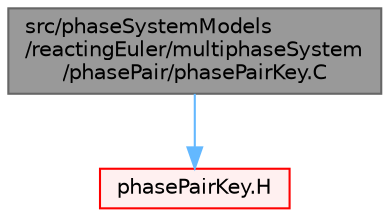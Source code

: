 digraph "src/phaseSystemModels/reactingEuler/multiphaseSystem/phasePair/phasePairKey.C"
{
 // LATEX_PDF_SIZE
  bgcolor="transparent";
  edge [fontname=Helvetica,fontsize=10,labelfontname=Helvetica,labelfontsize=10];
  node [fontname=Helvetica,fontsize=10,shape=box,height=0.2,width=0.4];
  Node1 [id="Node000001",label="src/phaseSystemModels\l/reactingEuler/multiphaseSystem\l/phasePair/phasePairKey.C",height=0.2,width=0.4,color="gray40", fillcolor="grey60", style="filled", fontcolor="black",tooltip=" "];
  Node1 -> Node2 [id="edge1_Node000001_Node000002",color="steelblue1",style="solid",tooltip=" "];
  Node2 [id="Node000002",label="phasePairKey.H",height=0.2,width=0.4,color="red", fillcolor="#FFF0F0", style="filled",URL="$reactingEuler_2multiphaseSystem_2phasePair_2phasePairKey_8H.html",tooltip=" "];
}
